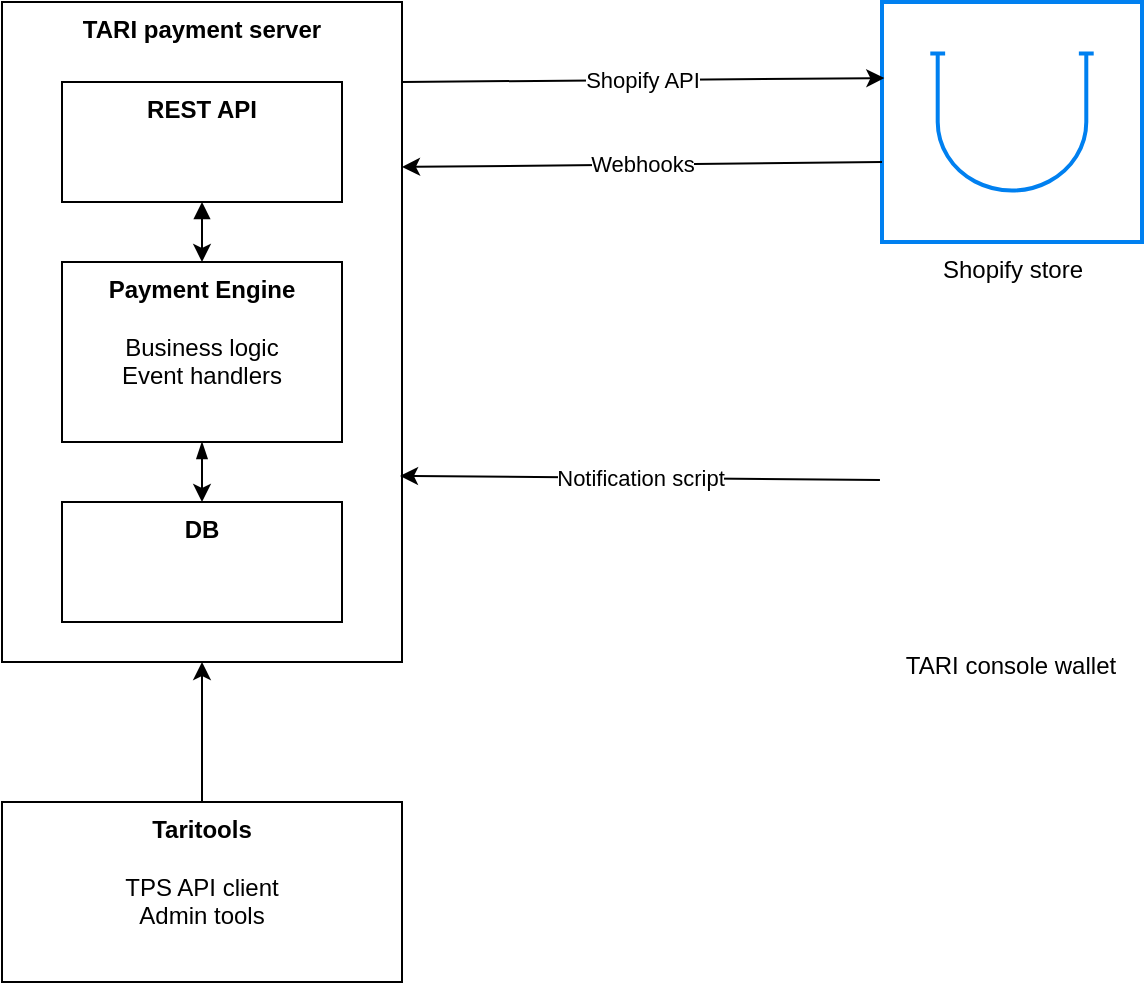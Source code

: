 <mxfile version="24.7.6">
  <diagram name="Page-1" id="X-A5G_VCiraket9ba7Rw">
    <mxGraphModel dx="2954" dy="1126" grid="1" gridSize="10" guides="1" tooltips="1" connect="1" arrows="1" fold="1" page="1" pageScale="1" pageWidth="850" pageHeight="1100" math="0" shadow="0">
      <root>
        <mxCell id="0" />
        <mxCell id="1" parent="0" />
        <mxCell id="w0FSIwxksBT_AQNrZpyY-2" value="&lt;b&gt;TARI payment server&lt;/b&gt;" style="rounded=0;whiteSpace=wrap;html=1;verticalAlign=top;" vertex="1" parent="1">
          <mxGeometry x="160" y="120" width="200" height="330" as="geometry" />
        </mxCell>
        <mxCell id="w0FSIwxksBT_AQNrZpyY-12" value="" style="edgeStyle=orthogonalEdgeStyle;rounded=0;orthogonalLoop=1;jettySize=auto;html=1;startArrow=blockThin;startFill=1;" edge="1" parent="1" source="w0FSIwxksBT_AQNrZpyY-3" target="w0FSIwxksBT_AQNrZpyY-10">
          <mxGeometry relative="1" as="geometry">
            <Array as="points">
              <mxPoint x="260" y="350" />
              <mxPoint x="260" y="350" />
            </Array>
          </mxGeometry>
        </mxCell>
        <mxCell id="w0FSIwxksBT_AQNrZpyY-3" value="&lt;div&gt;&lt;b&gt;Payment Engine&lt;/b&gt;&lt;/div&gt;&lt;div&gt;&lt;br&gt;&lt;/div&gt;&lt;div&gt;Business logic&lt;/div&gt;&lt;div&gt;Event handlers&lt;br&gt;&lt;/div&gt;" style="rounded=0;whiteSpace=wrap;html=1;verticalAlign=top;" vertex="1" parent="1">
          <mxGeometry x="190" y="250" width="140" height="90" as="geometry" />
        </mxCell>
        <mxCell id="w0FSIwxksBT_AQNrZpyY-11" value="" style="edgeStyle=orthogonalEdgeStyle;rounded=0;orthogonalLoop=1;jettySize=auto;html=1;startArrow=block;startFill=1;" edge="1" parent="1" source="w0FSIwxksBT_AQNrZpyY-4" target="w0FSIwxksBT_AQNrZpyY-3">
          <mxGeometry relative="1" as="geometry" />
        </mxCell>
        <mxCell id="w0FSIwxksBT_AQNrZpyY-4" value="&lt;div&gt;&lt;b&gt;REST API&lt;br&gt;&lt;/b&gt;&lt;/div&gt;&lt;div&gt;&lt;br&gt;&lt;/div&gt;" style="rounded=0;whiteSpace=wrap;html=1;verticalAlign=top;" vertex="1" parent="1">
          <mxGeometry x="190" y="160" width="140" height="60" as="geometry" />
        </mxCell>
        <mxCell id="w0FSIwxksBT_AQNrZpyY-5" value="Shopify store" style="html=1;verticalLabelPosition=bottom;align=center;labelBackgroundColor=#ffffff;verticalAlign=top;strokeWidth=2;strokeColor=#0080F0;shadow=0;dashed=0;shape=mxgraph.ios7.icons.bag;" vertex="1" parent="1">
          <mxGeometry x="600" y="120" width="130" height="120" as="geometry" />
        </mxCell>
        <mxCell id="w0FSIwxksBT_AQNrZpyY-6" value="Shopify API" style="endArrow=classic;html=1;rounded=0;entryX=0.009;entryY=0.317;entryDx=0;entryDy=0;entryPerimeter=0;" edge="1" parent="1" target="w0FSIwxksBT_AQNrZpyY-5">
          <mxGeometry width="50" height="50" relative="1" as="geometry">
            <mxPoint x="360" y="160" as="sourcePoint" />
            <mxPoint x="590" y="160" as="targetPoint" />
          </mxGeometry>
        </mxCell>
        <mxCell id="w0FSIwxksBT_AQNrZpyY-7" value="Webhooks" style="endArrow=classic;html=1;rounded=0;entryX=1;entryY=0.25;entryDx=0;entryDy=0;exitX=0;exitY=0.667;exitDx=0;exitDy=0;exitPerimeter=0;" edge="1" parent="1" source="w0FSIwxksBT_AQNrZpyY-5" target="w0FSIwxksBT_AQNrZpyY-2">
          <mxGeometry width="50" height="50" relative="1" as="geometry">
            <mxPoint x="480" y="530" as="sourcePoint" />
            <mxPoint x="710" y="530" as="targetPoint" />
          </mxGeometry>
        </mxCell>
        <mxCell id="w0FSIwxksBT_AQNrZpyY-8" value="&lt;div&gt;TARI console wallet&lt;/div&gt;" style="shape=image;html=1;verticalAlign=top;verticalLabelPosition=bottom;labelBackgroundColor=#ffffff;imageAspect=0;aspect=fixed;image=https://cdn3.iconfinder.com/data/icons/essential-pack/32/85-Wallet-128.png" vertex="1" parent="1">
          <mxGeometry x="600" y="310" width="128" height="128" as="geometry" />
        </mxCell>
        <mxCell id="w0FSIwxksBT_AQNrZpyY-9" value="Notification script" style="endArrow=classic;html=1;rounded=0;entryX=0.995;entryY=0.718;entryDx=0;entryDy=0;exitX=-0.008;exitY=0.383;exitDx=0;exitDy=0;exitPerimeter=0;entryPerimeter=0;" edge="1" parent="1" source="w0FSIwxksBT_AQNrZpyY-8" target="w0FSIwxksBT_AQNrZpyY-2">
          <mxGeometry width="50" height="50" relative="1" as="geometry">
            <mxPoint x="590" y="350" as="sourcePoint" />
            <mxPoint x="350" y="353" as="targetPoint" />
          </mxGeometry>
        </mxCell>
        <mxCell id="w0FSIwxksBT_AQNrZpyY-10" value="&lt;b&gt;DB&lt;/b&gt;" style="rounded=0;whiteSpace=wrap;html=1;verticalAlign=top;" vertex="1" parent="1">
          <mxGeometry x="190" y="370" width="140" height="60" as="geometry" />
        </mxCell>
        <mxCell id="w0FSIwxksBT_AQNrZpyY-14" value="" style="edgeStyle=orthogonalEdgeStyle;rounded=0;orthogonalLoop=1;jettySize=auto;html=1;entryX=0.5;entryY=1;entryDx=0;entryDy=0;" edge="1" parent="1" source="w0FSIwxksBT_AQNrZpyY-13" target="w0FSIwxksBT_AQNrZpyY-2">
          <mxGeometry relative="1" as="geometry">
            <mxPoint x="260" y="460" as="targetPoint" />
          </mxGeometry>
        </mxCell>
        <mxCell id="w0FSIwxksBT_AQNrZpyY-13" value="&lt;b&gt;Taritools&lt;/b&gt;&lt;div&gt;&lt;br&gt;&lt;/div&gt;&lt;div&gt;TPS API client&lt;/div&gt;&lt;div&gt;Admin tools&lt;br&gt;&lt;/div&gt;" style="rounded=0;whiteSpace=wrap;html=1;verticalAlign=top;" vertex="1" parent="1">
          <mxGeometry x="160" y="520" width="200" height="90" as="geometry" />
        </mxCell>
      </root>
    </mxGraphModel>
  </diagram>
</mxfile>
